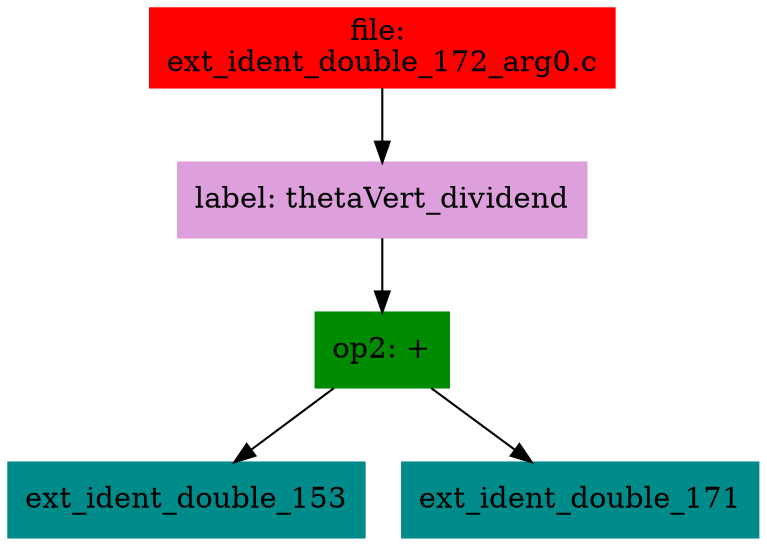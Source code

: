 digraph G {
node [shape=box]

0 [label="file: 
ext_ident_double_172_arg0.c",color=red, style=filled]
1 [label="label: thetaVert_dividend",color=plum, style=filled]
0 -> 1
2 [label="op2: +",color=green4, style=filled]
1 -> 2
3 [label="ext_ident_double_153",color=cyan4, style=filled]
2 -> 3
24 [label="ext_ident_double_171",color=cyan4, style=filled]
2 -> 24


}

